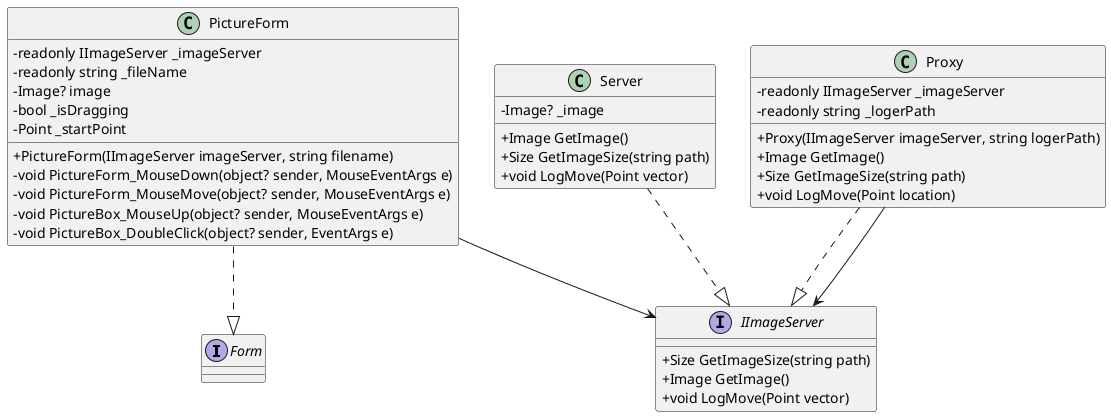 @startuml
skinparam classAttributeIconSize 0

' Интерфейс формы
interface Form

' Интерфейс сервера изображений
interface IImageServer {
    + Size GetImageSize(string path)
    + Image GetImage()
    + void LogMove(Point vector)
}

' Класс формы для отображения изображений
class PictureForm {
    - readonly IImageServer _imageServer
    - readonly string _fileName
    - Image? image
    - bool _isDragging
    - Point _startPoint

    + PictureForm(IImageServer imageServer, string filename)
    - void PictureForm_MouseDown(object? sender, MouseEventArgs e)
    - void PictureForm_MouseMove(object? sender, MouseEventArgs e)
    - void PictureBox_MouseUp(object? sender, MouseEventArgs e)
    - void PictureBox_DoubleClick(object? sender, EventArgs e)
}

' Реальный сервер изображений
class Server {
    - Image? _image
    
    + Image GetImage()
    + Size GetImageSize(string path)
    + void LogMove(Point vector)
}

' Прокси-сервер изображений
class Proxy {
    - readonly IImageServer _imageServer
    - readonly string _logerPath

    + Proxy(IImageServer imageServer, string logerPath)
    + Image GetImage()
    + Size GetImageSize(string path)
    + void LogMove(Point location)
}

' Связи между классами
PictureForm ..|> Form
PictureForm --> IImageServer
Server ..|> IImageServer
Proxy ..|> IImageServer
Proxy --> IImageServer

@enduml
